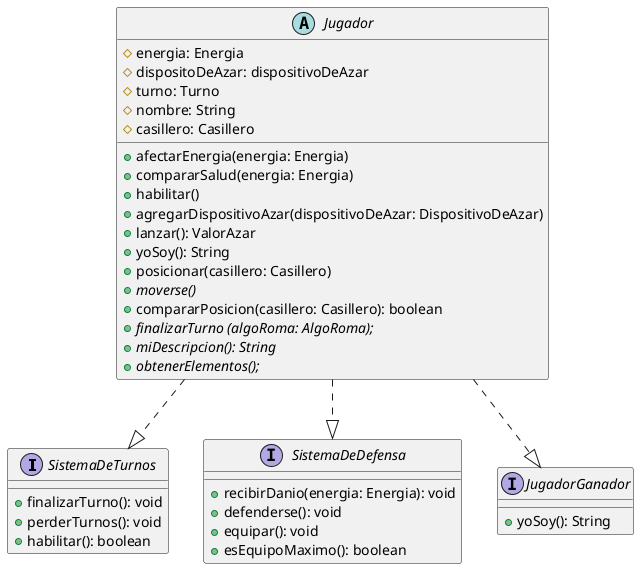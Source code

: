 @startuml

interface SistemaDeTurnos {
    + finalizarTurno(): void
    + perderTurnos(): void
    + habilitar(): boolean
}

interface SistemaDeDefensa {
    + recibirDanio(energia: Energia): void
    + defenderse(): void
    + equipar(): void
    + esEquipoMaximo(): boolean
}

interface JugadorGanador {
    + yoSoy(): String
}

Jugador ..|> SistemaDeTurnos
Jugador ..|> SistemaDeDefensa
Jugador ..|> JugadorGanador

abstract class Jugador{
    #energia: Energia
    #dispositoDeAzar: dispositivoDeAzar
    #turno: Turno
    #nombre: String
    #casillero: Casillero
    +afectarEnergia(energia: Energia)
    +compararSalud(energia: Energia)
    +habilitar()
    +agregarDispositivoAzar(dispositivoDeAzar: DispositivoDeAzar)
    +lanzar(): ValorAzar
    +yoSoy(): String
    +posicionar(casillero: Casillero)
    +{abstract}moverse()
    +compararPosicion(casillero: Casillero): boolean
    +{abstract}finalizarTurno (algoRoma: AlgoRoma);
    +{abstract}miDescripcion(): String
    +{abstract}obtenerElementos();
}

@enduml